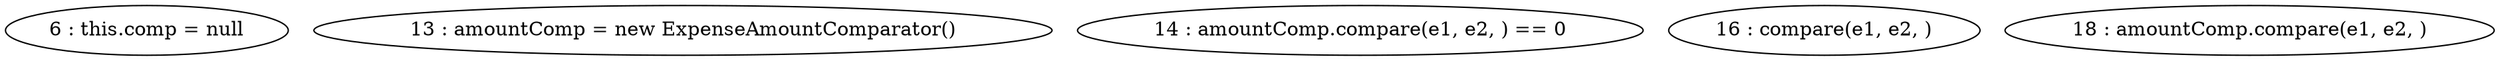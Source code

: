 digraph G {
"6 : this.comp = null"
"13 : amountComp = new ExpenseAmountComparator()"
"14 : amountComp.compare(e1, e2, ) == 0"
"16 : compare(e1, e2, )"
"18 : amountComp.compare(e1, e2, )"
}
